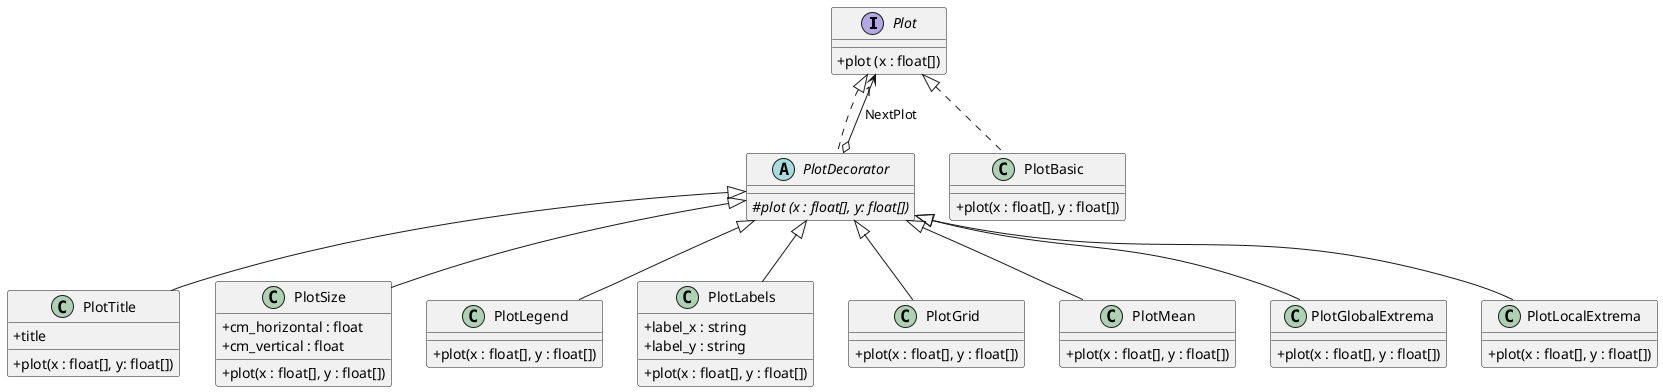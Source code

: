 @startuml
skinparam classAttributeIconSize 0

interface Plot {
    + plot (x : float[])
}

abstract class PlotDecorator{
    # {abstract} plot (x : float[], y: float[])
}

class PlotBasic {
    + plot(x : float[], y : float[])
}

class PlotTitle {
    + title
    + plot(x : float[], y: float[])
}

class PlotSize {
    + cm_horizontal : float
    + cm_vertical : float
    + plot(x : float[], y : float[])
}

class PlotLegend {
    + plot(x : float[], y : float[])
}

class PlotLabels {
    +label_x : string
    +label_y : string
    + plot(x : float[], y : float[])
}

class PlotGrid {
    + plot(x : float[], y : float[])
}

class PlotMean {
    + plot(x : float[], y : float[])
}

class PlotGlobalExtrema {
    + plot(x : float[], y : float[])
}

class PlotLocalExtrema {
    + plot(x : float[], y : float[])
}

PlotDecorator ..up|> Plot
PlotBasic ..up|> Plot
Plot "1" <-down-o PlotDecorator : NextPlot
PlotTitle --up|> PlotDecorator
PlotSize --up|> PlotDecorator
PlotLegend --up|> PlotDecorator
PlotLabels --up|> PlotDecorator
PlotGrid --up|> PlotDecorator
PlotMean --up|> PlotDecorator
PlotGlobalExtrema --up|> PlotDecorator
PlotLocalExtrema --up|> PlotDecorator


@enduml